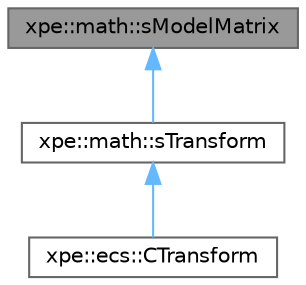 digraph "xpe::math::sModelMatrix"
{
 // LATEX_PDF_SIZE
  bgcolor="transparent";
  edge [fontname=Helvetica,fontsize=10,labelfontname=Helvetica,labelfontsize=10];
  node [fontname=Helvetica,fontsize=10,shape=box,height=0.2,width=0.4];
  Node1 [id="Node000001",label="xpe::math::sModelMatrix",height=0.2,width=0.4,color="gray40", fillcolor="grey60", style="filled", fontcolor="black",tooltip=" "];
  Node1 -> Node2 [id="edge5_Node000001_Node000002",dir="back",color="steelblue1",style="solid",tooltip=" "];
  Node2 [id="Node000002",label="xpe::math::sTransform",height=0.2,width=0.4,color="gray40", fillcolor="white", style="filled",URL="$structxpe_1_1math_1_1s_transform.html",tooltip=" "];
  Node2 -> Node3 [id="edge6_Node000002_Node000003",dir="back",color="steelblue1",style="solid",tooltip=" "];
  Node3 [id="Node000003",label="xpe::ecs::CTransform",height=0.2,width=0.4,color="gray40", fillcolor="white", style="filled",URL="$structxpe_1_1ecs_1_1_c_transform.html",tooltip=" "];
}
